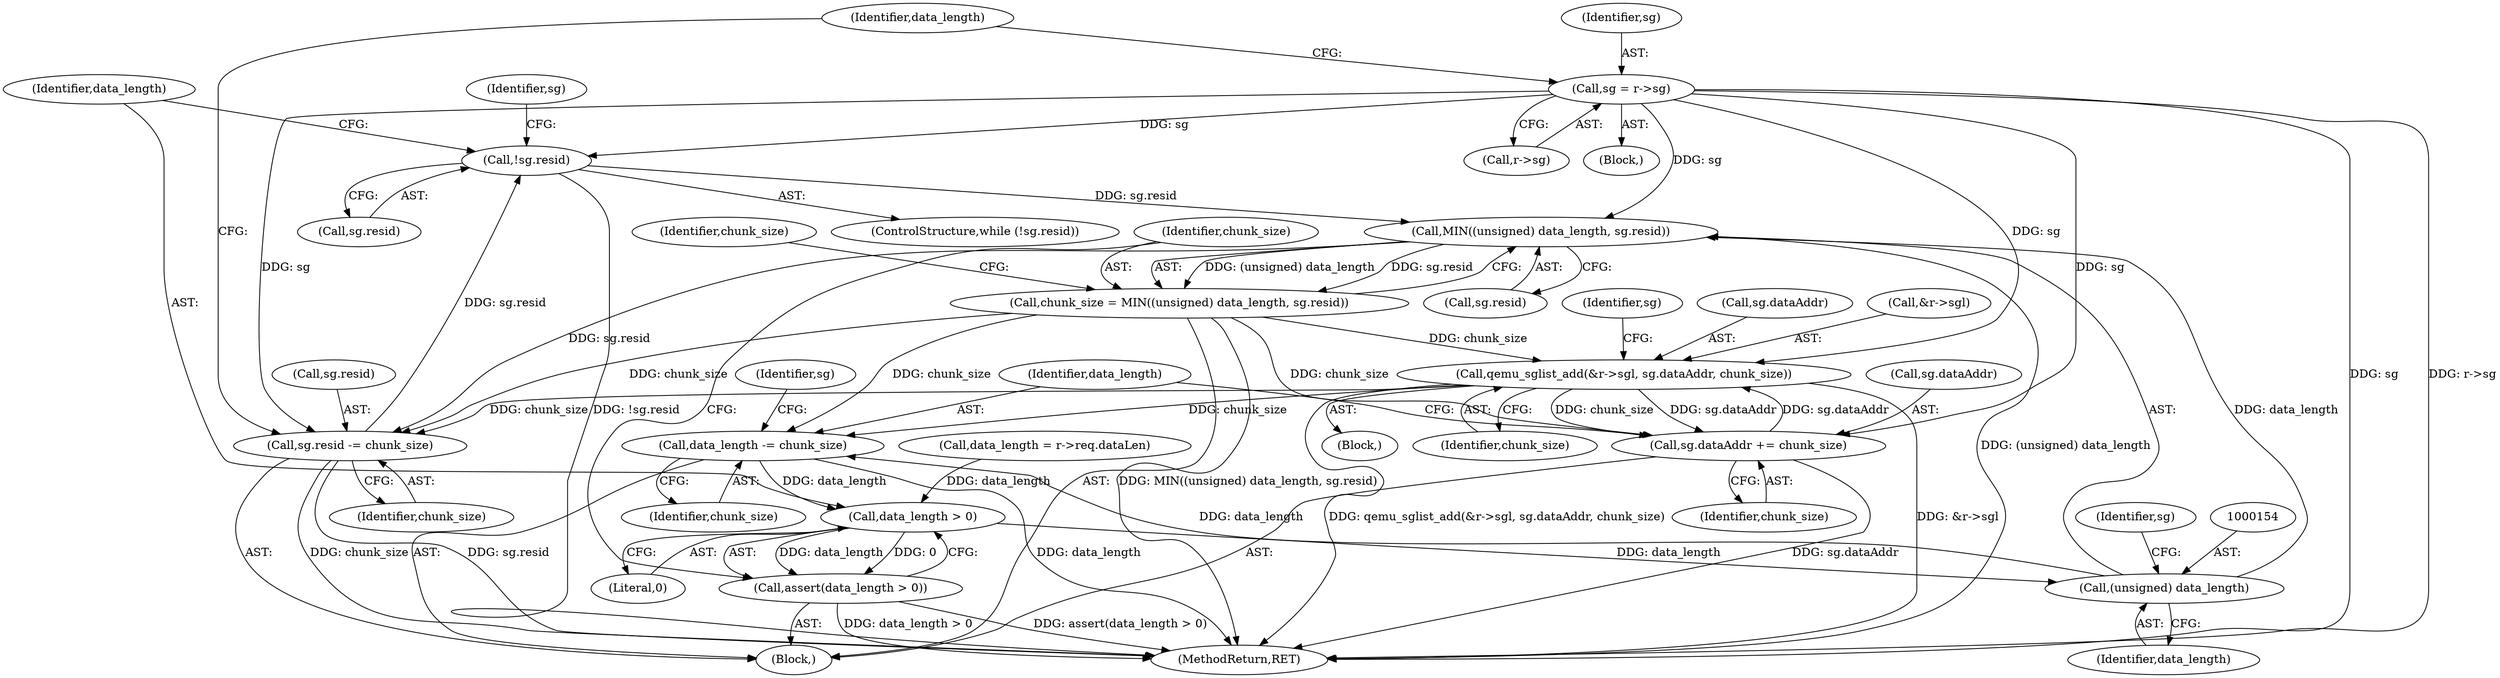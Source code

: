 digraph "1_qemu_49adc5d3f8c6bb75e55ebfeab109c5c37dea65e8@pointer" {
"1000113" [label="(Call,sg = r->sg)"];
"1000122" [label="(Call,!sg.resid)"];
"1000152" [label="(Call,MIN((unsigned) data_length, sg.resid))"];
"1000150" [label="(Call,chunk_size = MIN((unsigned) data_length, sg.resid))"];
"1000162" [label="(Call,qemu_sglist_add(&r->sgl, sg.dataAddr, chunk_size))"];
"1000171" [label="(Call,sg.dataAddr += chunk_size)"];
"1000176" [label="(Call,data_length -= chunk_size)"];
"1000147" [label="(Call,data_length > 0)"];
"1000146" [label="(Call,assert(data_length > 0))"];
"1000153" [label="(Call,(unsigned) data_length)"];
"1000179" [label="(Call,sg.resid -= chunk_size)"];
"1000148" [label="(Identifier,data_length)"];
"1000175" [label="(Identifier,chunk_size)"];
"1000176" [label="(Call,data_length -= chunk_size)"];
"1000119" [label="(Identifier,data_length)"];
"1000163" [label="(Call,&r->sgl)"];
"1000149" [label="(Literal,0)"];
"1000155" [label="(Identifier,data_length)"];
"1000122" [label="(Call,!sg.resid)"];
"1000179" [label="(Call,sg.resid -= chunk_size)"];
"1000113" [label="(Call,sg = r->sg)"];
"1000120" [label="(Block,)"];
"1000171" [label="(Call,sg.dataAddr += chunk_size)"];
"1000170" [label="(Identifier,chunk_size)"];
"1000152" [label="(Call,MIN((unsigned) data_length, sg.resid))"];
"1000162" [label="(Call,qemu_sglist_add(&r->sgl, sg.dataAddr, chunk_size))"];
"1000178" [label="(Identifier,chunk_size)"];
"1000181" [label="(Identifier,sg)"];
"1000180" [label="(Call,sg.resid)"];
"1000161" [label="(Block,)"];
"1000151" [label="(Identifier,chunk_size)"];
"1000177" [label="(Identifier,data_length)"];
"1000153" [label="(Call,(unsigned) data_length)"];
"1000150" [label="(Call,chunk_size = MIN((unsigned) data_length, sg.resid))"];
"1000160" [label="(Identifier,chunk_size)"];
"1000173" [label="(Identifier,sg)"];
"1000115" [label="(Call,r->sg)"];
"1000146" [label="(Call,assert(data_length > 0))"];
"1000121" [label="(ControlStructure,while (!sg.resid))"];
"1000114" [label="(Identifier,sg)"];
"1000156" [label="(Call,sg.resid)"];
"1000105" [label="(Call,data_length = r->req.dataLen)"];
"1000123" [label="(Call,sg.resid)"];
"1000184" [label="(MethodReturn,RET)"];
"1000147" [label="(Call,data_length > 0)"];
"1000129" [label="(Identifier,sg)"];
"1000167" [label="(Call,sg.dataAddr)"];
"1000157" [label="(Identifier,sg)"];
"1000102" [label="(Block,)"];
"1000183" [label="(Identifier,chunk_size)"];
"1000172" [label="(Call,sg.dataAddr)"];
"1000113" -> "1000102"  [label="AST: "];
"1000113" -> "1000115"  [label="CFG: "];
"1000114" -> "1000113"  [label="AST: "];
"1000115" -> "1000113"  [label="AST: "];
"1000119" -> "1000113"  [label="CFG: "];
"1000113" -> "1000184"  [label="DDG: sg"];
"1000113" -> "1000184"  [label="DDG: r->sg"];
"1000113" -> "1000122"  [label="DDG: sg"];
"1000113" -> "1000152"  [label="DDG: sg"];
"1000113" -> "1000162"  [label="DDG: sg"];
"1000113" -> "1000171"  [label="DDG: sg"];
"1000113" -> "1000179"  [label="DDG: sg"];
"1000122" -> "1000121"  [label="AST: "];
"1000122" -> "1000123"  [label="CFG: "];
"1000123" -> "1000122"  [label="AST: "];
"1000129" -> "1000122"  [label="CFG: "];
"1000148" -> "1000122"  [label="CFG: "];
"1000122" -> "1000184"  [label="DDG: !sg.resid"];
"1000179" -> "1000122"  [label="DDG: sg.resid"];
"1000122" -> "1000152"  [label="DDG: sg.resid"];
"1000152" -> "1000150"  [label="AST: "];
"1000152" -> "1000156"  [label="CFG: "];
"1000153" -> "1000152"  [label="AST: "];
"1000156" -> "1000152"  [label="AST: "];
"1000150" -> "1000152"  [label="CFG: "];
"1000152" -> "1000184"  [label="DDG: (unsigned) data_length"];
"1000152" -> "1000150"  [label="DDG: (unsigned) data_length"];
"1000152" -> "1000150"  [label="DDG: sg.resid"];
"1000153" -> "1000152"  [label="DDG: data_length"];
"1000152" -> "1000179"  [label="DDG: sg.resid"];
"1000150" -> "1000120"  [label="AST: "];
"1000151" -> "1000150"  [label="AST: "];
"1000160" -> "1000150"  [label="CFG: "];
"1000150" -> "1000184"  [label="DDG: MIN((unsigned) data_length, sg.resid)"];
"1000150" -> "1000162"  [label="DDG: chunk_size"];
"1000150" -> "1000171"  [label="DDG: chunk_size"];
"1000150" -> "1000176"  [label="DDG: chunk_size"];
"1000150" -> "1000179"  [label="DDG: chunk_size"];
"1000162" -> "1000161"  [label="AST: "];
"1000162" -> "1000170"  [label="CFG: "];
"1000163" -> "1000162"  [label="AST: "];
"1000167" -> "1000162"  [label="AST: "];
"1000170" -> "1000162"  [label="AST: "];
"1000173" -> "1000162"  [label="CFG: "];
"1000162" -> "1000184"  [label="DDG: &r->sgl"];
"1000162" -> "1000184"  [label="DDG: qemu_sglist_add(&r->sgl, sg.dataAddr, chunk_size)"];
"1000171" -> "1000162"  [label="DDG: sg.dataAddr"];
"1000162" -> "1000171"  [label="DDG: chunk_size"];
"1000162" -> "1000171"  [label="DDG: sg.dataAddr"];
"1000162" -> "1000176"  [label="DDG: chunk_size"];
"1000162" -> "1000179"  [label="DDG: chunk_size"];
"1000171" -> "1000120"  [label="AST: "];
"1000171" -> "1000175"  [label="CFG: "];
"1000172" -> "1000171"  [label="AST: "];
"1000175" -> "1000171"  [label="AST: "];
"1000177" -> "1000171"  [label="CFG: "];
"1000171" -> "1000184"  [label="DDG: sg.dataAddr"];
"1000176" -> "1000120"  [label="AST: "];
"1000176" -> "1000178"  [label="CFG: "];
"1000177" -> "1000176"  [label="AST: "];
"1000178" -> "1000176"  [label="AST: "];
"1000181" -> "1000176"  [label="CFG: "];
"1000176" -> "1000184"  [label="DDG: data_length"];
"1000176" -> "1000147"  [label="DDG: data_length"];
"1000153" -> "1000176"  [label="DDG: data_length"];
"1000147" -> "1000146"  [label="AST: "];
"1000147" -> "1000149"  [label="CFG: "];
"1000148" -> "1000147"  [label="AST: "];
"1000149" -> "1000147"  [label="AST: "];
"1000146" -> "1000147"  [label="CFG: "];
"1000147" -> "1000146"  [label="DDG: data_length"];
"1000147" -> "1000146"  [label="DDG: 0"];
"1000105" -> "1000147"  [label="DDG: data_length"];
"1000147" -> "1000153"  [label="DDG: data_length"];
"1000146" -> "1000120"  [label="AST: "];
"1000151" -> "1000146"  [label="CFG: "];
"1000146" -> "1000184"  [label="DDG: assert(data_length > 0)"];
"1000146" -> "1000184"  [label="DDG: data_length > 0"];
"1000153" -> "1000155"  [label="CFG: "];
"1000154" -> "1000153"  [label="AST: "];
"1000155" -> "1000153"  [label="AST: "];
"1000157" -> "1000153"  [label="CFG: "];
"1000179" -> "1000120"  [label="AST: "];
"1000179" -> "1000183"  [label="CFG: "];
"1000180" -> "1000179"  [label="AST: "];
"1000183" -> "1000179"  [label="AST: "];
"1000119" -> "1000179"  [label="CFG: "];
"1000179" -> "1000184"  [label="DDG: sg.resid"];
"1000179" -> "1000184"  [label="DDG: chunk_size"];
}
